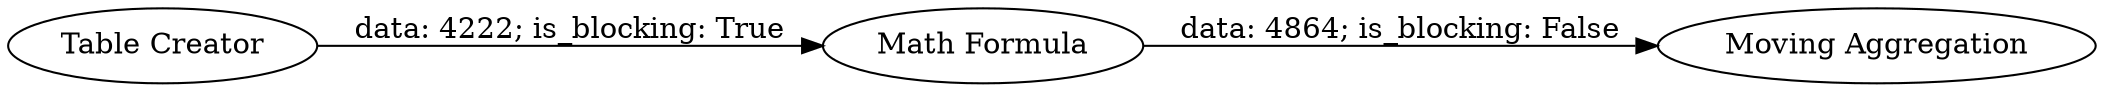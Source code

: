 digraph {
	"-2765112466484740965_13" [label="Moving Aggregation"]
	"-2765112466484740965_1" [label="Table Creator"]
	"-2765112466484740965_12" [label="Math Formula"]
	"-2765112466484740965_12" -> "-2765112466484740965_13" [label="data: 4864; is_blocking: False"]
	"-2765112466484740965_1" -> "-2765112466484740965_12" [label="data: 4222; is_blocking: True"]
	rankdir=LR
}
